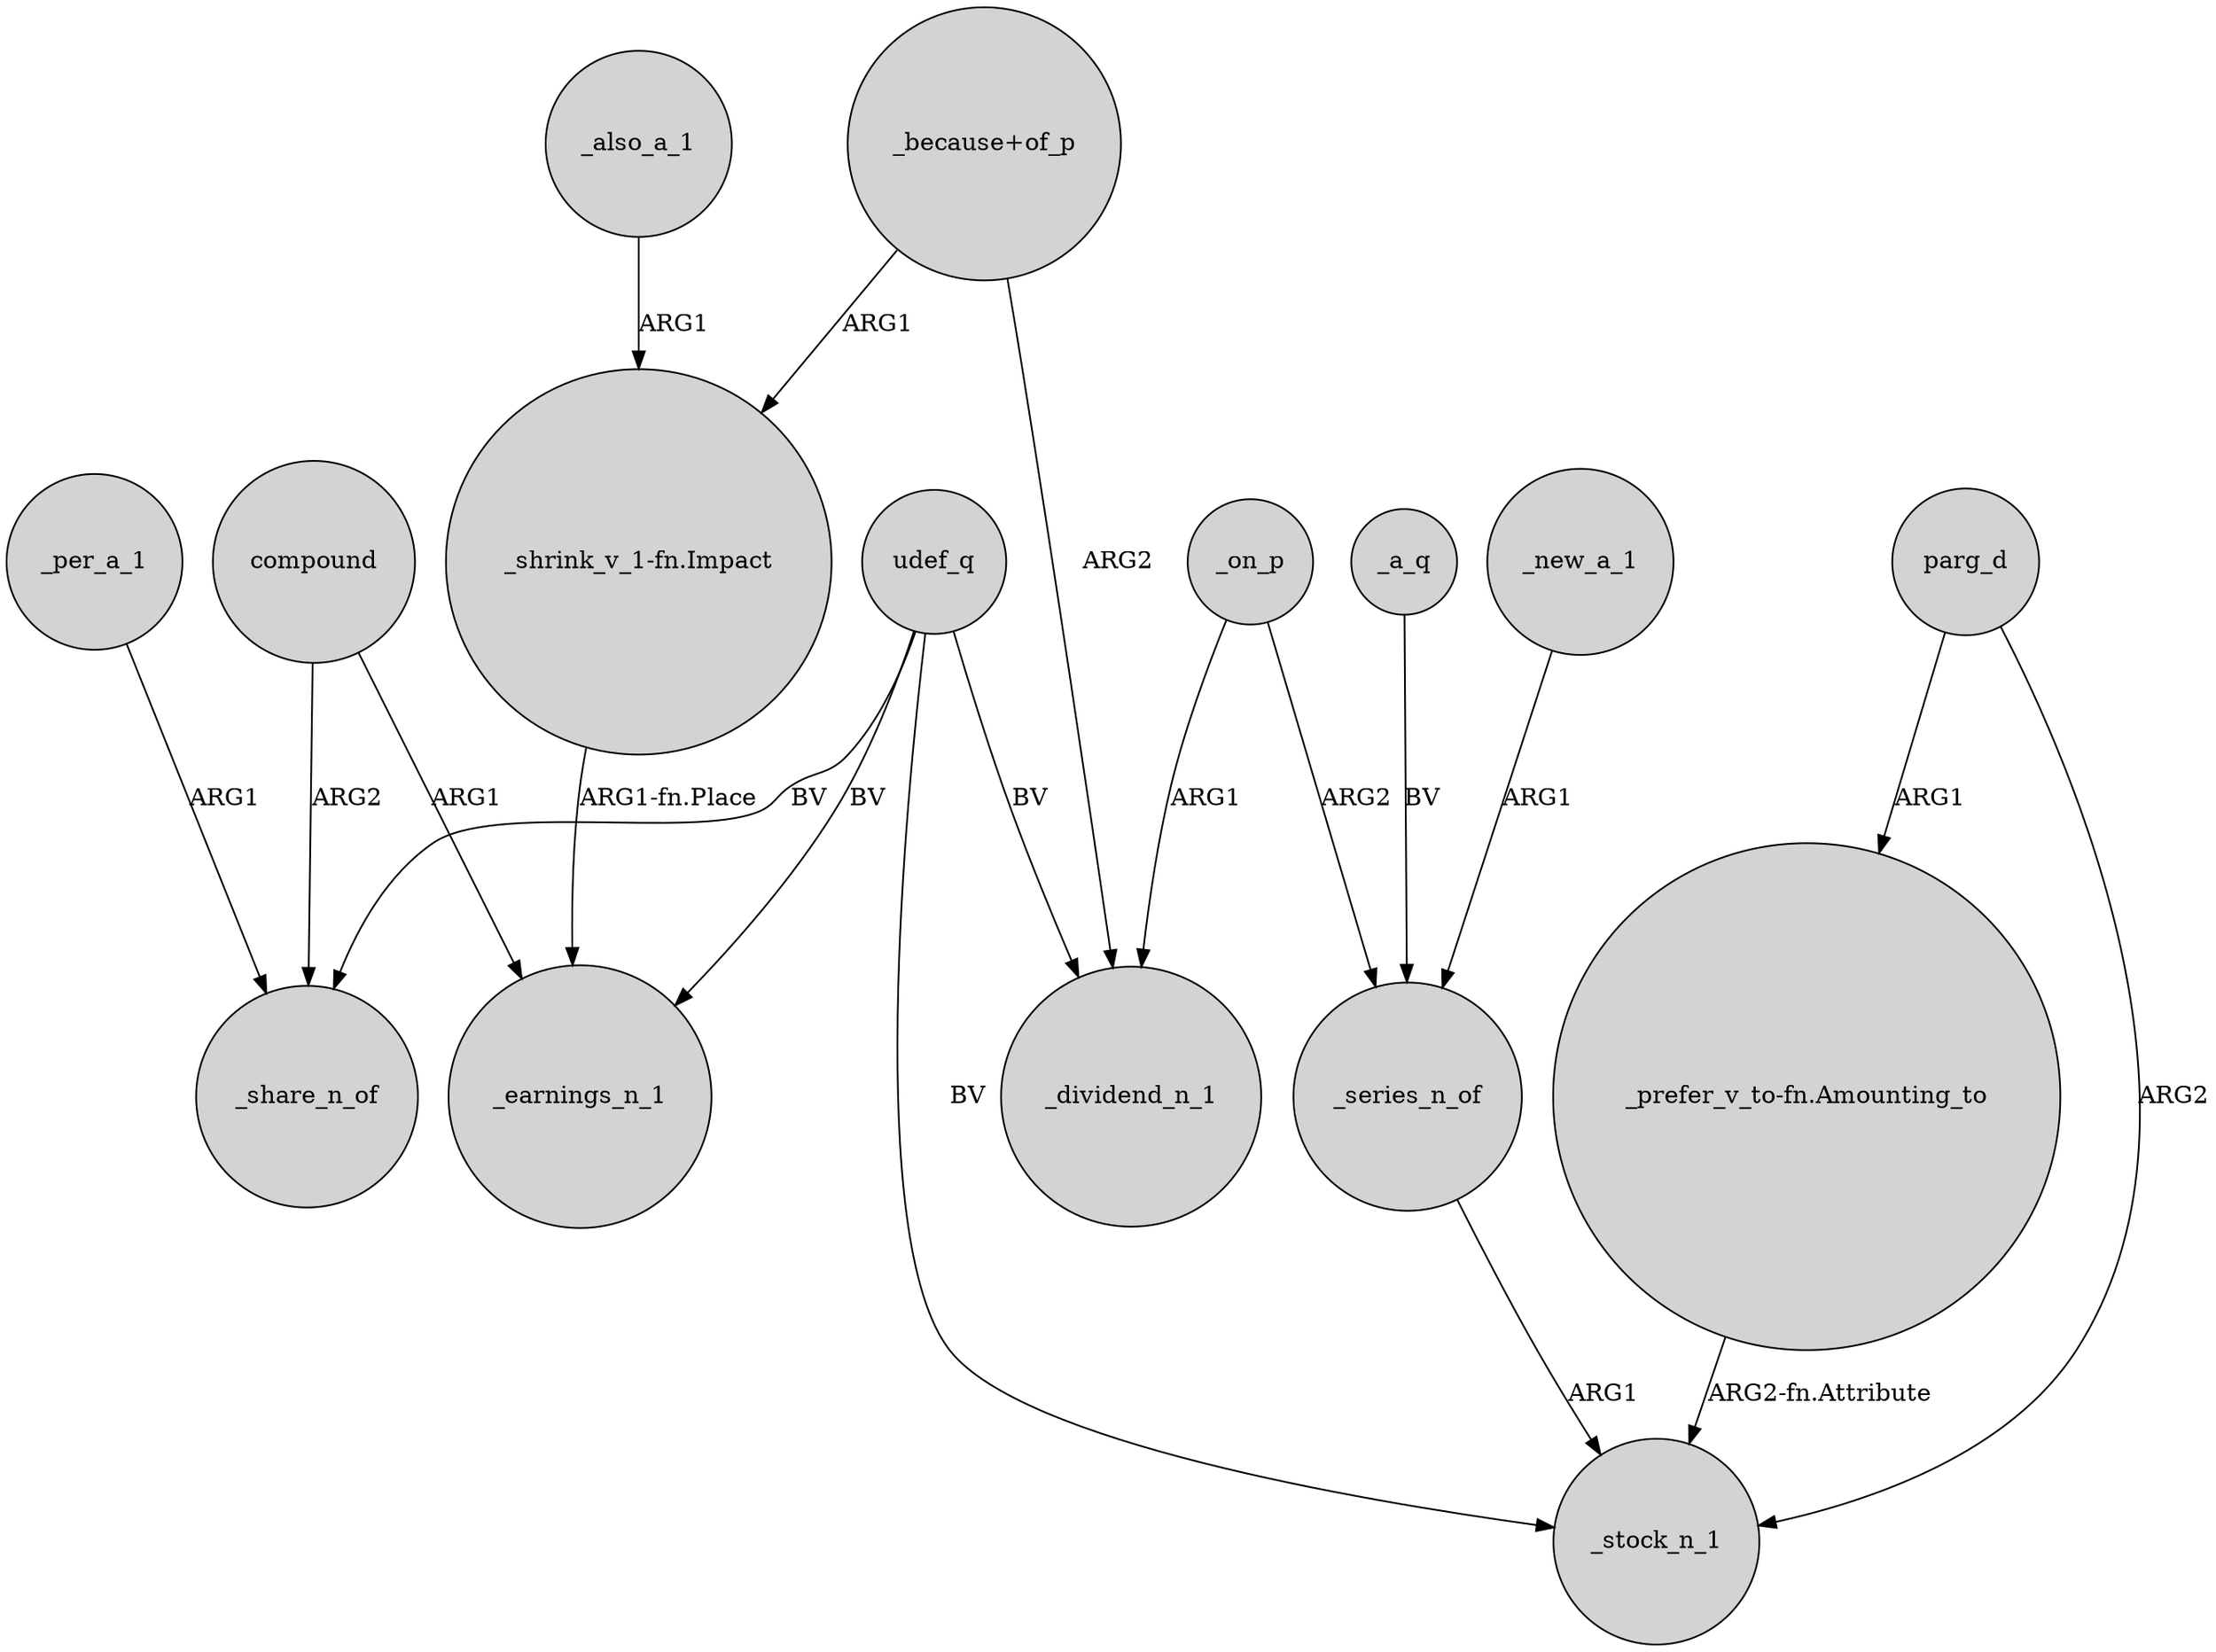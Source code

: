 digraph {
	node [shape=circle style=filled]
	udef_q -> _dividend_n_1 [label=BV]
	"_shrink_v_1-fn.Impact" -> _earnings_n_1 [label="ARG1-fn.Place"]
	"_because+of_p" -> _dividend_n_1 [label=ARG2]
	_series_n_of -> _stock_n_1 [label=ARG1]
	_a_q -> _series_n_of [label=BV]
	_also_a_1 -> "_shrink_v_1-fn.Impact" [label=ARG1]
	parg_d -> "_prefer_v_to-fn.Amounting_to" [label=ARG1]
	_new_a_1 -> _series_n_of [label=ARG1]
	udef_q -> _stock_n_1 [label=BV]
	"_because+of_p" -> "_shrink_v_1-fn.Impact" [label=ARG1]
	udef_q -> _earnings_n_1 [label=BV]
	"_prefer_v_to-fn.Amounting_to" -> _stock_n_1 [label="ARG2-fn.Attribute"]
	udef_q -> _share_n_of [label=BV]
	compound -> _share_n_of [label=ARG2]
	_on_p -> _series_n_of [label=ARG2]
	compound -> _earnings_n_1 [label=ARG1]
	_per_a_1 -> _share_n_of [label=ARG1]
	_on_p -> _dividend_n_1 [label=ARG1]
	parg_d -> _stock_n_1 [label=ARG2]
}
